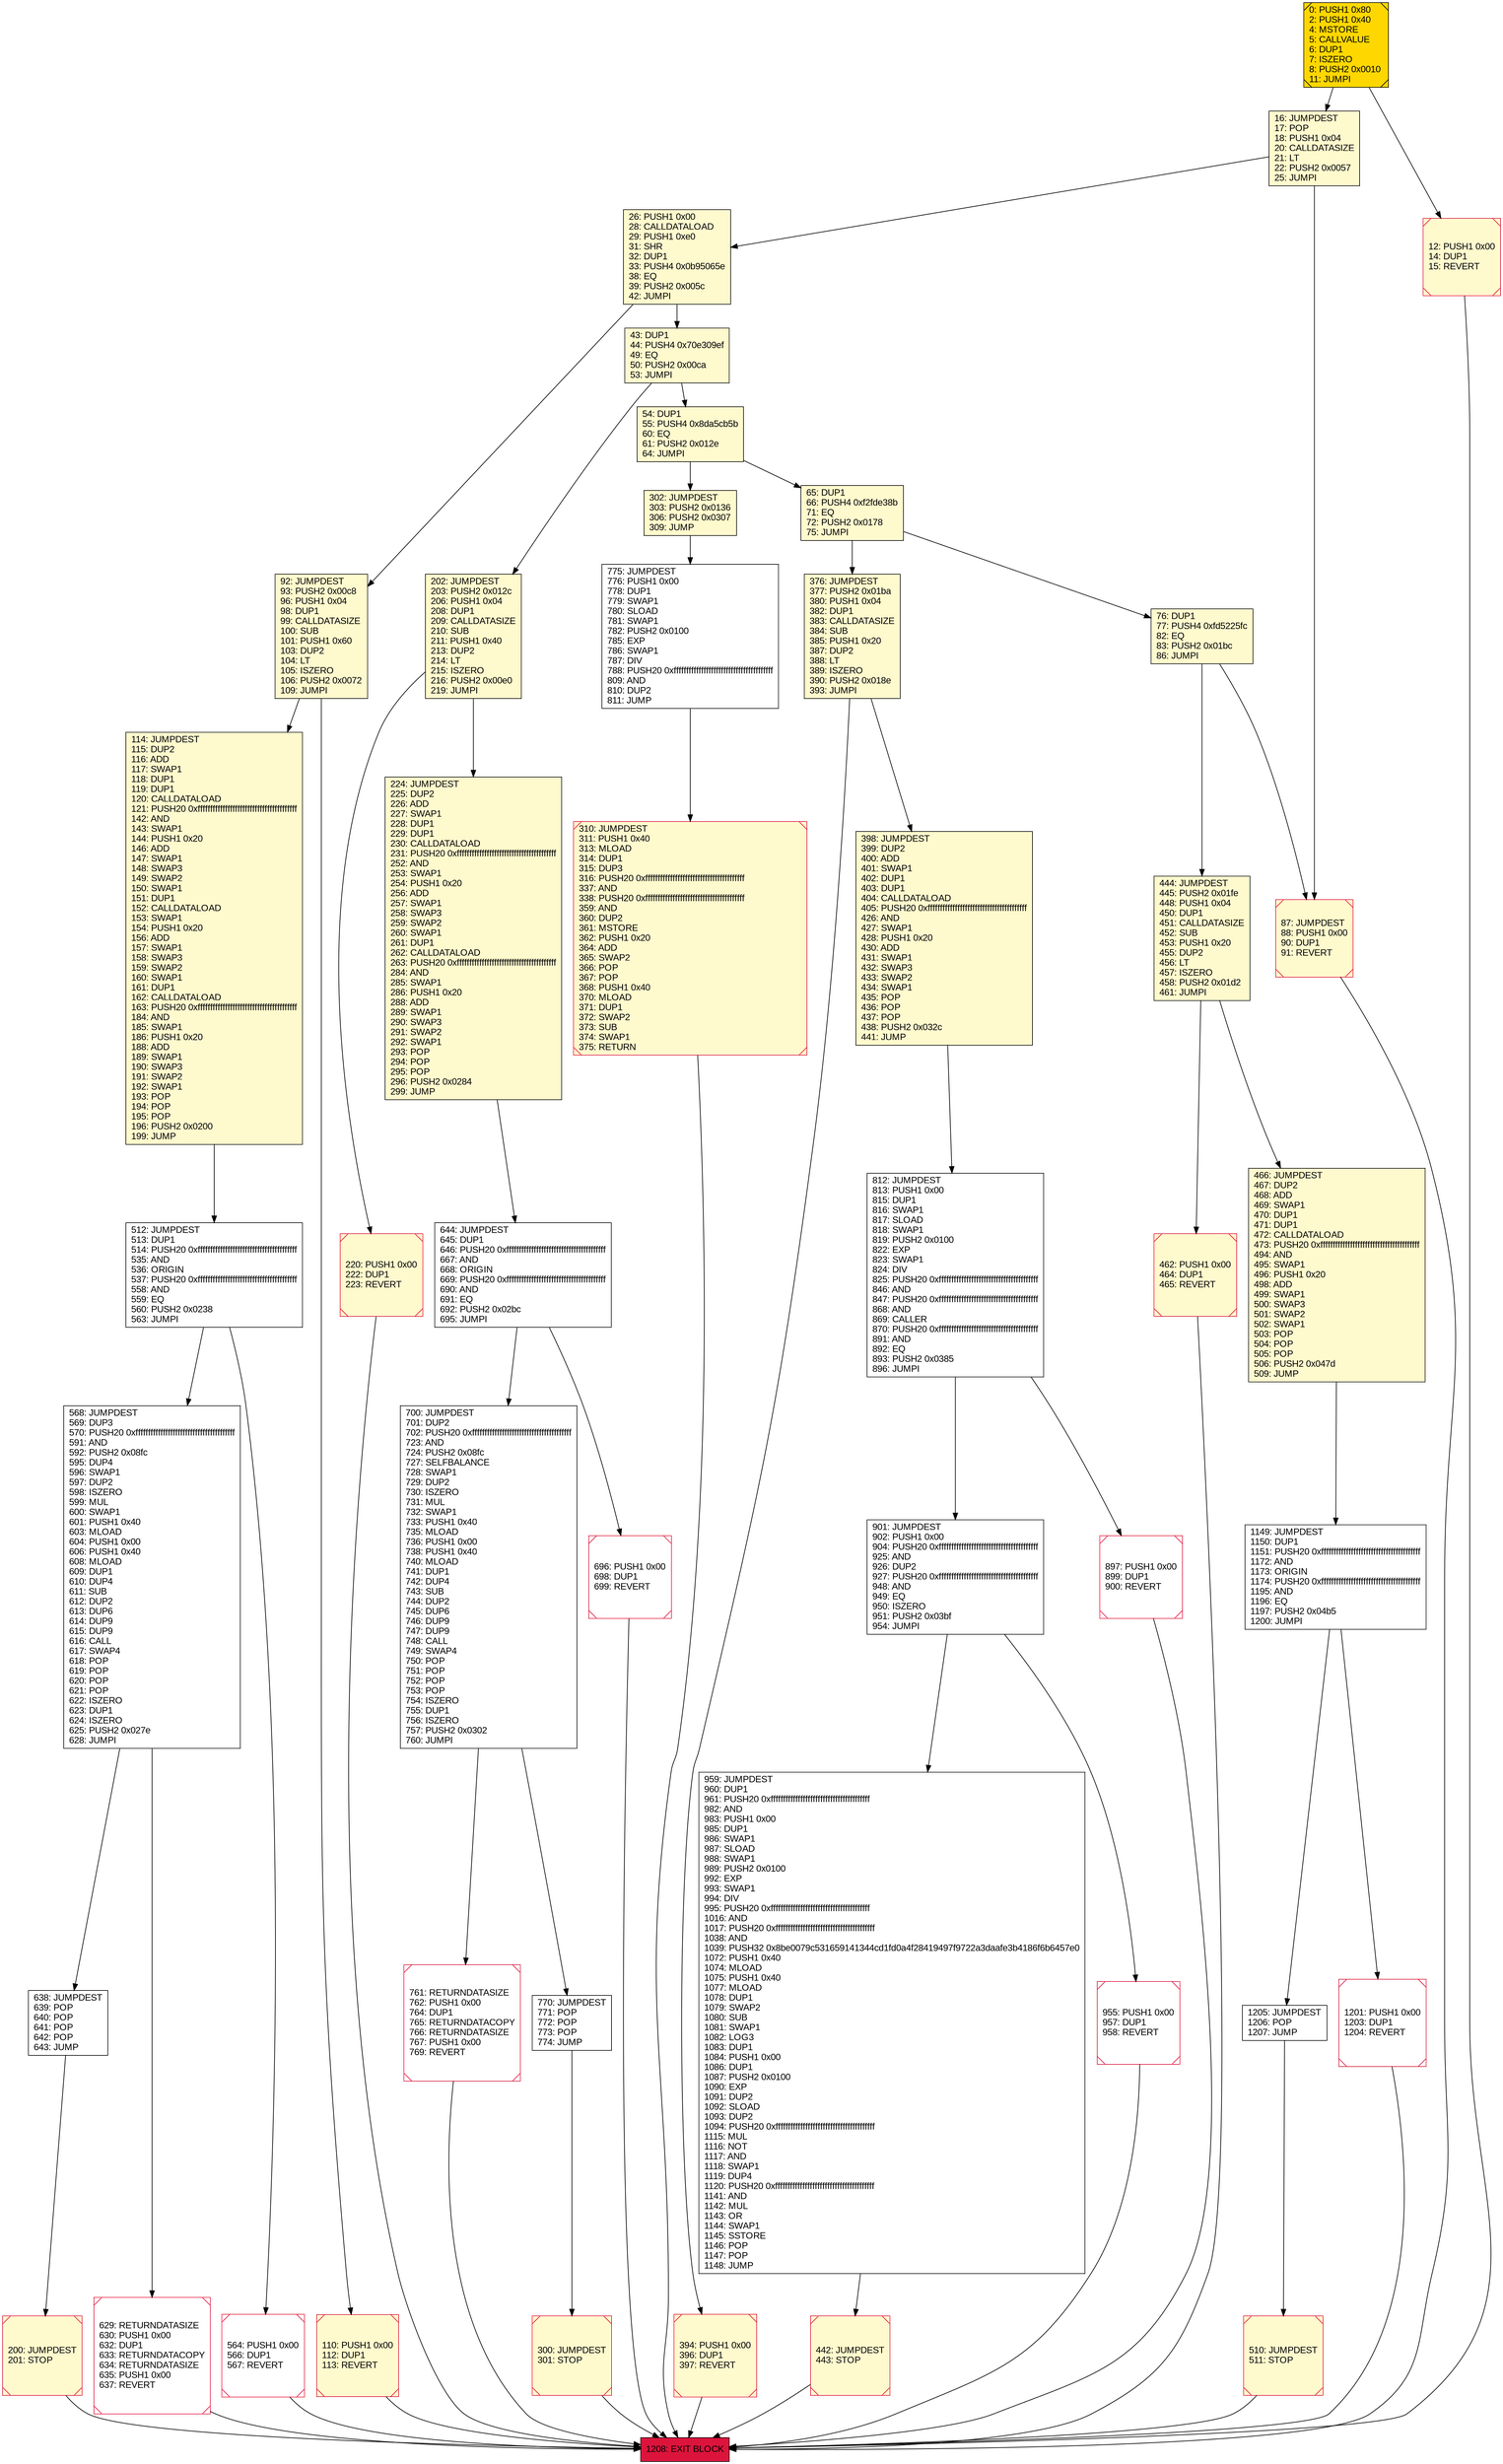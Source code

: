 digraph G {
bgcolor=transparent rankdir=UD;
node [shape=box style=filled color=black fillcolor=white fontname=arial fontcolor=black];
444 [label="444: JUMPDEST\l445: PUSH2 0x01fe\l448: PUSH1 0x04\l450: DUP1\l451: CALLDATASIZE\l452: SUB\l453: PUSH1 0x20\l455: DUP2\l456: LT\l457: ISZERO\l458: PUSH2 0x01d2\l461: JUMPI\l" fillcolor=lemonchiffon ];
202 [label="202: JUMPDEST\l203: PUSH2 0x012c\l206: PUSH1 0x04\l208: DUP1\l209: CALLDATASIZE\l210: SUB\l211: PUSH1 0x40\l213: DUP2\l214: LT\l215: ISZERO\l216: PUSH2 0x00e0\l219: JUMPI\l" fillcolor=lemonchiffon ];
959 [label="959: JUMPDEST\l960: DUP1\l961: PUSH20 0xffffffffffffffffffffffffffffffffffffffff\l982: AND\l983: PUSH1 0x00\l985: DUP1\l986: SWAP1\l987: SLOAD\l988: SWAP1\l989: PUSH2 0x0100\l992: EXP\l993: SWAP1\l994: DIV\l995: PUSH20 0xffffffffffffffffffffffffffffffffffffffff\l1016: AND\l1017: PUSH20 0xffffffffffffffffffffffffffffffffffffffff\l1038: AND\l1039: PUSH32 0x8be0079c531659141344cd1fd0a4f28419497f9722a3daafe3b4186f6b6457e0\l1072: PUSH1 0x40\l1074: MLOAD\l1075: PUSH1 0x40\l1077: MLOAD\l1078: DUP1\l1079: SWAP2\l1080: SUB\l1081: SWAP1\l1082: LOG3\l1083: DUP1\l1084: PUSH1 0x00\l1086: DUP1\l1087: PUSH2 0x0100\l1090: EXP\l1091: DUP2\l1092: SLOAD\l1093: DUP2\l1094: PUSH20 0xffffffffffffffffffffffffffffffffffffffff\l1115: MUL\l1116: NOT\l1117: AND\l1118: SWAP1\l1119: DUP4\l1120: PUSH20 0xffffffffffffffffffffffffffffffffffffffff\l1141: AND\l1142: MUL\l1143: OR\l1144: SWAP1\l1145: SSTORE\l1146: POP\l1147: POP\l1148: JUMP\l" ];
110 [label="110: PUSH1 0x00\l112: DUP1\l113: REVERT\l" fillcolor=lemonchiffon shape=Msquare color=crimson ];
1201 [label="1201: PUSH1 0x00\l1203: DUP1\l1204: REVERT\l" shape=Msquare color=crimson ];
224 [label="224: JUMPDEST\l225: DUP2\l226: ADD\l227: SWAP1\l228: DUP1\l229: DUP1\l230: CALLDATALOAD\l231: PUSH20 0xffffffffffffffffffffffffffffffffffffffff\l252: AND\l253: SWAP1\l254: PUSH1 0x20\l256: ADD\l257: SWAP1\l258: SWAP3\l259: SWAP2\l260: SWAP1\l261: DUP1\l262: CALLDATALOAD\l263: PUSH20 0xffffffffffffffffffffffffffffffffffffffff\l284: AND\l285: SWAP1\l286: PUSH1 0x20\l288: ADD\l289: SWAP1\l290: SWAP3\l291: SWAP2\l292: SWAP1\l293: POP\l294: POP\l295: POP\l296: PUSH2 0x0284\l299: JUMP\l" fillcolor=lemonchiffon ];
87 [label="87: JUMPDEST\l88: PUSH1 0x00\l90: DUP1\l91: REVERT\l" fillcolor=lemonchiffon shape=Msquare color=crimson ];
1205 [label="1205: JUMPDEST\l1206: POP\l1207: JUMP\l" ];
564 [label="564: PUSH1 0x00\l566: DUP1\l567: REVERT\l" shape=Msquare color=crimson ];
568 [label="568: JUMPDEST\l569: DUP3\l570: PUSH20 0xffffffffffffffffffffffffffffffffffffffff\l591: AND\l592: PUSH2 0x08fc\l595: DUP4\l596: SWAP1\l597: DUP2\l598: ISZERO\l599: MUL\l600: SWAP1\l601: PUSH1 0x40\l603: MLOAD\l604: PUSH1 0x00\l606: PUSH1 0x40\l608: MLOAD\l609: DUP1\l610: DUP4\l611: SUB\l612: DUP2\l613: DUP6\l614: DUP9\l615: DUP9\l616: CALL\l617: SWAP4\l618: POP\l619: POP\l620: POP\l621: POP\l622: ISZERO\l623: DUP1\l624: ISZERO\l625: PUSH2 0x027e\l628: JUMPI\l" ];
0 [label="0: PUSH1 0x80\l2: PUSH1 0x40\l4: MSTORE\l5: CALLVALUE\l6: DUP1\l7: ISZERO\l8: PUSH2 0x0010\l11: JUMPI\l" fillcolor=lemonchiffon shape=Msquare fillcolor=gold ];
696 [label="696: PUSH1 0x00\l698: DUP1\l699: REVERT\l" shape=Msquare color=crimson ];
955 [label="955: PUSH1 0x00\l957: DUP1\l958: REVERT\l" shape=Msquare color=crimson ];
65 [label="65: DUP1\l66: PUSH4 0xf2fde38b\l71: EQ\l72: PUSH2 0x0178\l75: JUMPI\l" fillcolor=lemonchiffon ];
76 [label="76: DUP1\l77: PUSH4 0xfd5225fc\l82: EQ\l83: PUSH2 0x01bc\l86: JUMPI\l" fillcolor=lemonchiffon ];
200 [label="200: JUMPDEST\l201: STOP\l" fillcolor=lemonchiffon shape=Msquare color=crimson ];
812 [label="812: JUMPDEST\l813: PUSH1 0x00\l815: DUP1\l816: SWAP1\l817: SLOAD\l818: SWAP1\l819: PUSH2 0x0100\l822: EXP\l823: SWAP1\l824: DIV\l825: PUSH20 0xffffffffffffffffffffffffffffffffffffffff\l846: AND\l847: PUSH20 0xffffffffffffffffffffffffffffffffffffffff\l868: AND\l869: CALLER\l870: PUSH20 0xffffffffffffffffffffffffffffffffffffffff\l891: AND\l892: EQ\l893: PUSH2 0x0385\l896: JUMPI\l" ];
43 [label="43: DUP1\l44: PUSH4 0x70e309ef\l49: EQ\l50: PUSH2 0x00ca\l53: JUMPI\l" fillcolor=lemonchiffon ];
897 [label="897: PUSH1 0x00\l899: DUP1\l900: REVERT\l" shape=Msquare color=crimson ];
901 [label="901: JUMPDEST\l902: PUSH1 0x00\l904: PUSH20 0xffffffffffffffffffffffffffffffffffffffff\l925: AND\l926: DUP2\l927: PUSH20 0xffffffffffffffffffffffffffffffffffffffff\l948: AND\l949: EQ\l950: ISZERO\l951: PUSH2 0x03bf\l954: JUMPI\l" ];
761 [label="761: RETURNDATASIZE\l762: PUSH1 0x00\l764: DUP1\l765: RETURNDATACOPY\l766: RETURNDATASIZE\l767: PUSH1 0x00\l769: REVERT\l" shape=Msquare color=crimson ];
770 [label="770: JUMPDEST\l771: POP\l772: POP\l773: POP\l774: JUMP\l" ];
310 [label="310: JUMPDEST\l311: PUSH1 0x40\l313: MLOAD\l314: DUP1\l315: DUP3\l316: PUSH20 0xffffffffffffffffffffffffffffffffffffffff\l337: AND\l338: PUSH20 0xffffffffffffffffffffffffffffffffffffffff\l359: AND\l360: DUP2\l361: MSTORE\l362: PUSH1 0x20\l364: ADD\l365: SWAP2\l366: POP\l367: POP\l368: PUSH1 0x40\l370: MLOAD\l371: DUP1\l372: SWAP2\l373: SUB\l374: SWAP1\l375: RETURN\l" fillcolor=lemonchiffon shape=Msquare color=crimson ];
1149 [label="1149: JUMPDEST\l1150: DUP1\l1151: PUSH20 0xffffffffffffffffffffffffffffffffffffffff\l1172: AND\l1173: ORIGIN\l1174: PUSH20 0xffffffffffffffffffffffffffffffffffffffff\l1195: AND\l1196: EQ\l1197: PUSH2 0x04b5\l1200: JUMPI\l" ];
644 [label="644: JUMPDEST\l645: DUP1\l646: PUSH20 0xffffffffffffffffffffffffffffffffffffffff\l667: AND\l668: ORIGIN\l669: PUSH20 0xffffffffffffffffffffffffffffffffffffffff\l690: AND\l691: EQ\l692: PUSH2 0x02bc\l695: JUMPI\l" ];
16 [label="16: JUMPDEST\l17: POP\l18: PUSH1 0x04\l20: CALLDATASIZE\l21: LT\l22: PUSH2 0x0057\l25: JUMPI\l" fillcolor=lemonchiffon ];
376 [label="376: JUMPDEST\l377: PUSH2 0x01ba\l380: PUSH1 0x04\l382: DUP1\l383: CALLDATASIZE\l384: SUB\l385: PUSH1 0x20\l387: DUP2\l388: LT\l389: ISZERO\l390: PUSH2 0x018e\l393: JUMPI\l" fillcolor=lemonchiffon ];
510 [label="510: JUMPDEST\l511: STOP\l" fillcolor=lemonchiffon shape=Msquare color=crimson ];
394 [label="394: PUSH1 0x00\l396: DUP1\l397: REVERT\l" fillcolor=lemonchiffon shape=Msquare color=crimson ];
398 [label="398: JUMPDEST\l399: DUP2\l400: ADD\l401: SWAP1\l402: DUP1\l403: DUP1\l404: CALLDATALOAD\l405: PUSH20 0xffffffffffffffffffffffffffffffffffffffff\l426: AND\l427: SWAP1\l428: PUSH1 0x20\l430: ADD\l431: SWAP1\l432: SWAP3\l433: SWAP2\l434: SWAP1\l435: POP\l436: POP\l437: POP\l438: PUSH2 0x032c\l441: JUMP\l" fillcolor=lemonchiffon ];
700 [label="700: JUMPDEST\l701: DUP2\l702: PUSH20 0xffffffffffffffffffffffffffffffffffffffff\l723: AND\l724: PUSH2 0x08fc\l727: SELFBALANCE\l728: SWAP1\l729: DUP2\l730: ISZERO\l731: MUL\l732: SWAP1\l733: PUSH1 0x40\l735: MLOAD\l736: PUSH1 0x00\l738: PUSH1 0x40\l740: MLOAD\l741: DUP1\l742: DUP4\l743: SUB\l744: DUP2\l745: DUP6\l746: DUP9\l747: DUP9\l748: CALL\l749: SWAP4\l750: POP\l751: POP\l752: POP\l753: POP\l754: ISZERO\l755: DUP1\l756: ISZERO\l757: PUSH2 0x0302\l760: JUMPI\l" ];
12 [label="12: PUSH1 0x00\l14: DUP1\l15: REVERT\l" fillcolor=lemonchiffon shape=Msquare color=crimson ];
26 [label="26: PUSH1 0x00\l28: CALLDATALOAD\l29: PUSH1 0xe0\l31: SHR\l32: DUP1\l33: PUSH4 0x0b95065e\l38: EQ\l39: PUSH2 0x005c\l42: JUMPI\l" fillcolor=lemonchiffon ];
442 [label="442: JUMPDEST\l443: STOP\l" fillcolor=lemonchiffon shape=Msquare color=crimson ];
629 [label="629: RETURNDATASIZE\l630: PUSH1 0x00\l632: DUP1\l633: RETURNDATACOPY\l634: RETURNDATASIZE\l635: PUSH1 0x00\l637: REVERT\l" shape=Msquare color=crimson ];
302 [label="302: JUMPDEST\l303: PUSH2 0x0136\l306: PUSH2 0x0307\l309: JUMP\l" fillcolor=lemonchiffon ];
462 [label="462: PUSH1 0x00\l464: DUP1\l465: REVERT\l" fillcolor=lemonchiffon shape=Msquare color=crimson ];
114 [label="114: JUMPDEST\l115: DUP2\l116: ADD\l117: SWAP1\l118: DUP1\l119: DUP1\l120: CALLDATALOAD\l121: PUSH20 0xffffffffffffffffffffffffffffffffffffffff\l142: AND\l143: SWAP1\l144: PUSH1 0x20\l146: ADD\l147: SWAP1\l148: SWAP3\l149: SWAP2\l150: SWAP1\l151: DUP1\l152: CALLDATALOAD\l153: SWAP1\l154: PUSH1 0x20\l156: ADD\l157: SWAP1\l158: SWAP3\l159: SWAP2\l160: SWAP1\l161: DUP1\l162: CALLDATALOAD\l163: PUSH20 0xffffffffffffffffffffffffffffffffffffffff\l184: AND\l185: SWAP1\l186: PUSH1 0x20\l188: ADD\l189: SWAP1\l190: SWAP3\l191: SWAP2\l192: SWAP1\l193: POP\l194: POP\l195: POP\l196: PUSH2 0x0200\l199: JUMP\l" fillcolor=lemonchiffon ];
638 [label="638: JUMPDEST\l639: POP\l640: POP\l641: POP\l642: POP\l643: JUMP\l" ];
775 [label="775: JUMPDEST\l776: PUSH1 0x00\l778: DUP1\l779: SWAP1\l780: SLOAD\l781: SWAP1\l782: PUSH2 0x0100\l785: EXP\l786: SWAP1\l787: DIV\l788: PUSH20 0xffffffffffffffffffffffffffffffffffffffff\l809: AND\l810: DUP2\l811: JUMP\l" ];
54 [label="54: DUP1\l55: PUSH4 0x8da5cb5b\l60: EQ\l61: PUSH2 0x012e\l64: JUMPI\l" fillcolor=lemonchiffon ];
1208 [label="1208: EXIT BLOCK\l" fillcolor=crimson ];
300 [label="300: JUMPDEST\l301: STOP\l" fillcolor=lemonchiffon shape=Msquare color=crimson ];
466 [label="466: JUMPDEST\l467: DUP2\l468: ADD\l469: SWAP1\l470: DUP1\l471: DUP1\l472: CALLDATALOAD\l473: PUSH20 0xffffffffffffffffffffffffffffffffffffffff\l494: AND\l495: SWAP1\l496: PUSH1 0x20\l498: ADD\l499: SWAP1\l500: SWAP3\l501: SWAP2\l502: SWAP1\l503: POP\l504: POP\l505: POP\l506: PUSH2 0x047d\l509: JUMP\l" fillcolor=lemonchiffon ];
512 [label="512: JUMPDEST\l513: DUP1\l514: PUSH20 0xffffffffffffffffffffffffffffffffffffffff\l535: AND\l536: ORIGIN\l537: PUSH20 0xffffffffffffffffffffffffffffffffffffffff\l558: AND\l559: EQ\l560: PUSH2 0x0238\l563: JUMPI\l" ];
220 [label="220: PUSH1 0x00\l222: DUP1\l223: REVERT\l" fillcolor=lemonchiffon shape=Msquare color=crimson ];
92 [label="92: JUMPDEST\l93: PUSH2 0x00c8\l96: PUSH1 0x04\l98: DUP1\l99: CALLDATASIZE\l100: SUB\l101: PUSH1 0x60\l103: DUP2\l104: LT\l105: ISZERO\l106: PUSH2 0x0072\l109: JUMPI\l" fillcolor=lemonchiffon ];
300 -> 1208;
376 -> 394;
376 -> 398;
76 -> 87;
644 -> 700;
700 -> 761;
700 -> 770;
394 -> 1208;
12 -> 1208;
442 -> 1208;
897 -> 1208;
43 -> 202;
76 -> 444;
466 -> 1149;
696 -> 1208;
955 -> 1208;
1201 -> 1208;
54 -> 65;
564 -> 1208;
444 -> 462;
512 -> 568;
92 -> 110;
398 -> 812;
65 -> 376;
0 -> 12;
444 -> 466;
568 -> 629;
16 -> 87;
202 -> 220;
901 -> 955;
812 -> 897;
812 -> 901;
65 -> 76;
220 -> 1208;
16 -> 26;
114 -> 512;
92 -> 114;
26 -> 92;
510 -> 1208;
775 -> 310;
629 -> 1208;
202 -> 224;
462 -> 1208;
54 -> 302;
761 -> 1208;
770 -> 300;
310 -> 1208;
302 -> 775;
959 -> 442;
200 -> 1208;
568 -> 638;
43 -> 54;
87 -> 1208;
512 -> 564;
638 -> 200;
901 -> 959;
0 -> 16;
26 -> 43;
1149 -> 1201;
224 -> 644;
110 -> 1208;
1149 -> 1205;
1205 -> 510;
644 -> 696;
}